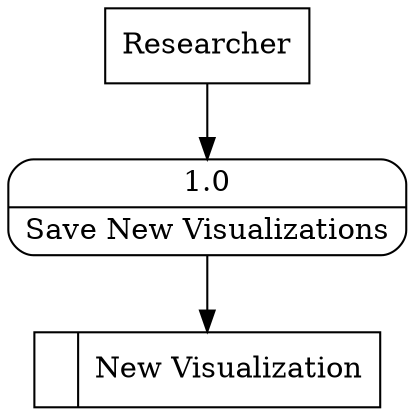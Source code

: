 digraph dfd2{ 
node[shape=record]
200 [label="<f0>  |<f1> New Visualization " ];
201 [label="Researcher" shape=box];
202 [label="{<f0> 1.0|<f1> Save New Visualizations }" shape=Mrecord];
201 -> 202
202 -> 200
}